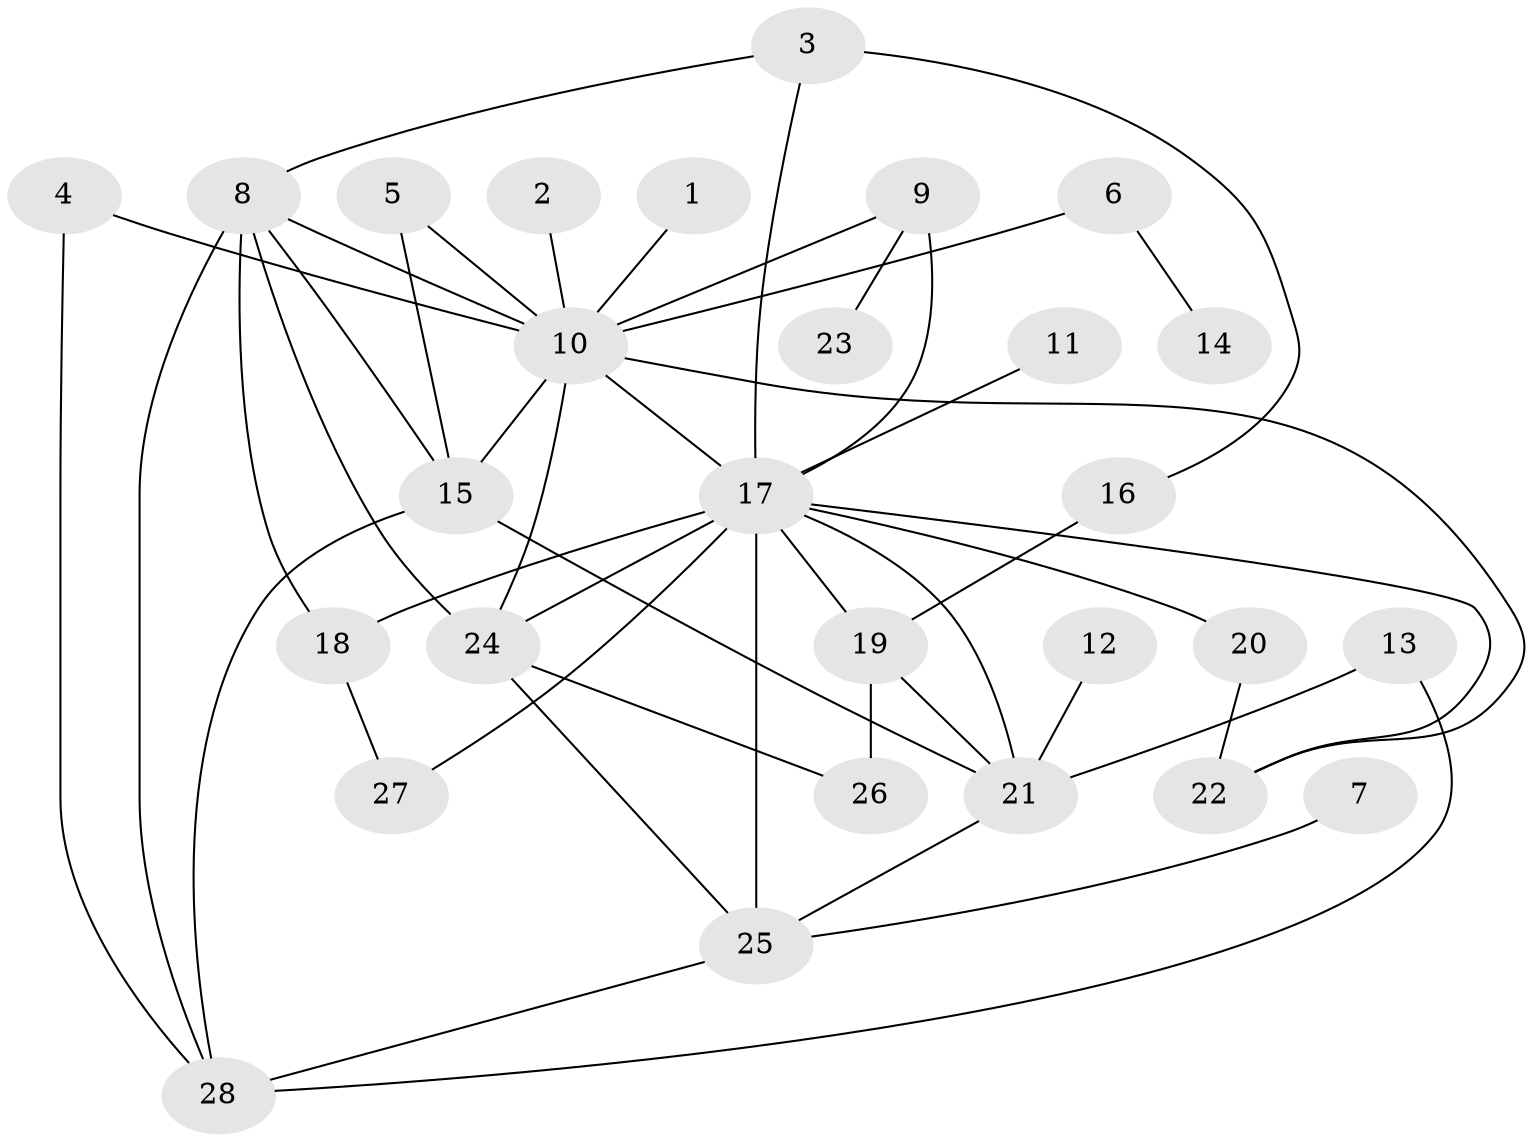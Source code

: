 // original degree distribution, {1: 0.39285714285714285, 13: 0.017857142857142856, 8: 0.07142857142857142, 3: 0.14285714285714285, 2: 0.23214285714285715, 15: 0.017857142857142856, 4: 0.07142857142857142, 6: 0.017857142857142856, 5: 0.03571428571428571}
// Generated by graph-tools (version 1.1) at 2025/01/03/09/25 03:01:42]
// undirected, 28 vertices, 47 edges
graph export_dot {
graph [start="1"]
  node [color=gray90,style=filled];
  1;
  2;
  3;
  4;
  5;
  6;
  7;
  8;
  9;
  10;
  11;
  12;
  13;
  14;
  15;
  16;
  17;
  18;
  19;
  20;
  21;
  22;
  23;
  24;
  25;
  26;
  27;
  28;
  1 -- 10 [weight=1.0];
  2 -- 10 [weight=1.0];
  3 -- 8 [weight=1.0];
  3 -- 16 [weight=1.0];
  3 -- 17 [weight=1.0];
  4 -- 10 [weight=1.0];
  4 -- 28 [weight=1.0];
  5 -- 10 [weight=1.0];
  5 -- 15 [weight=1.0];
  6 -- 10 [weight=1.0];
  6 -- 14 [weight=1.0];
  7 -- 25 [weight=1.0];
  8 -- 10 [weight=2.0];
  8 -- 15 [weight=1.0];
  8 -- 18 [weight=1.0];
  8 -- 24 [weight=1.0];
  8 -- 28 [weight=1.0];
  9 -- 10 [weight=1.0];
  9 -- 17 [weight=1.0];
  9 -- 23 [weight=1.0];
  10 -- 15 [weight=2.0];
  10 -- 17 [weight=1.0];
  10 -- 22 [weight=1.0];
  10 -- 24 [weight=1.0];
  11 -- 17 [weight=1.0];
  12 -- 21 [weight=1.0];
  13 -- 21 [weight=1.0];
  13 -- 28 [weight=1.0];
  15 -- 21 [weight=1.0];
  15 -- 28 [weight=2.0];
  16 -- 19 [weight=1.0];
  17 -- 18 [weight=2.0];
  17 -- 19 [weight=1.0];
  17 -- 20 [weight=1.0];
  17 -- 21 [weight=1.0];
  17 -- 22 [weight=1.0];
  17 -- 24 [weight=1.0];
  17 -- 25 [weight=1.0];
  17 -- 27 [weight=1.0];
  18 -- 27 [weight=1.0];
  19 -- 21 [weight=1.0];
  19 -- 26 [weight=1.0];
  20 -- 22 [weight=1.0];
  21 -- 25 [weight=1.0];
  24 -- 25 [weight=1.0];
  24 -- 26 [weight=1.0];
  25 -- 28 [weight=1.0];
}
